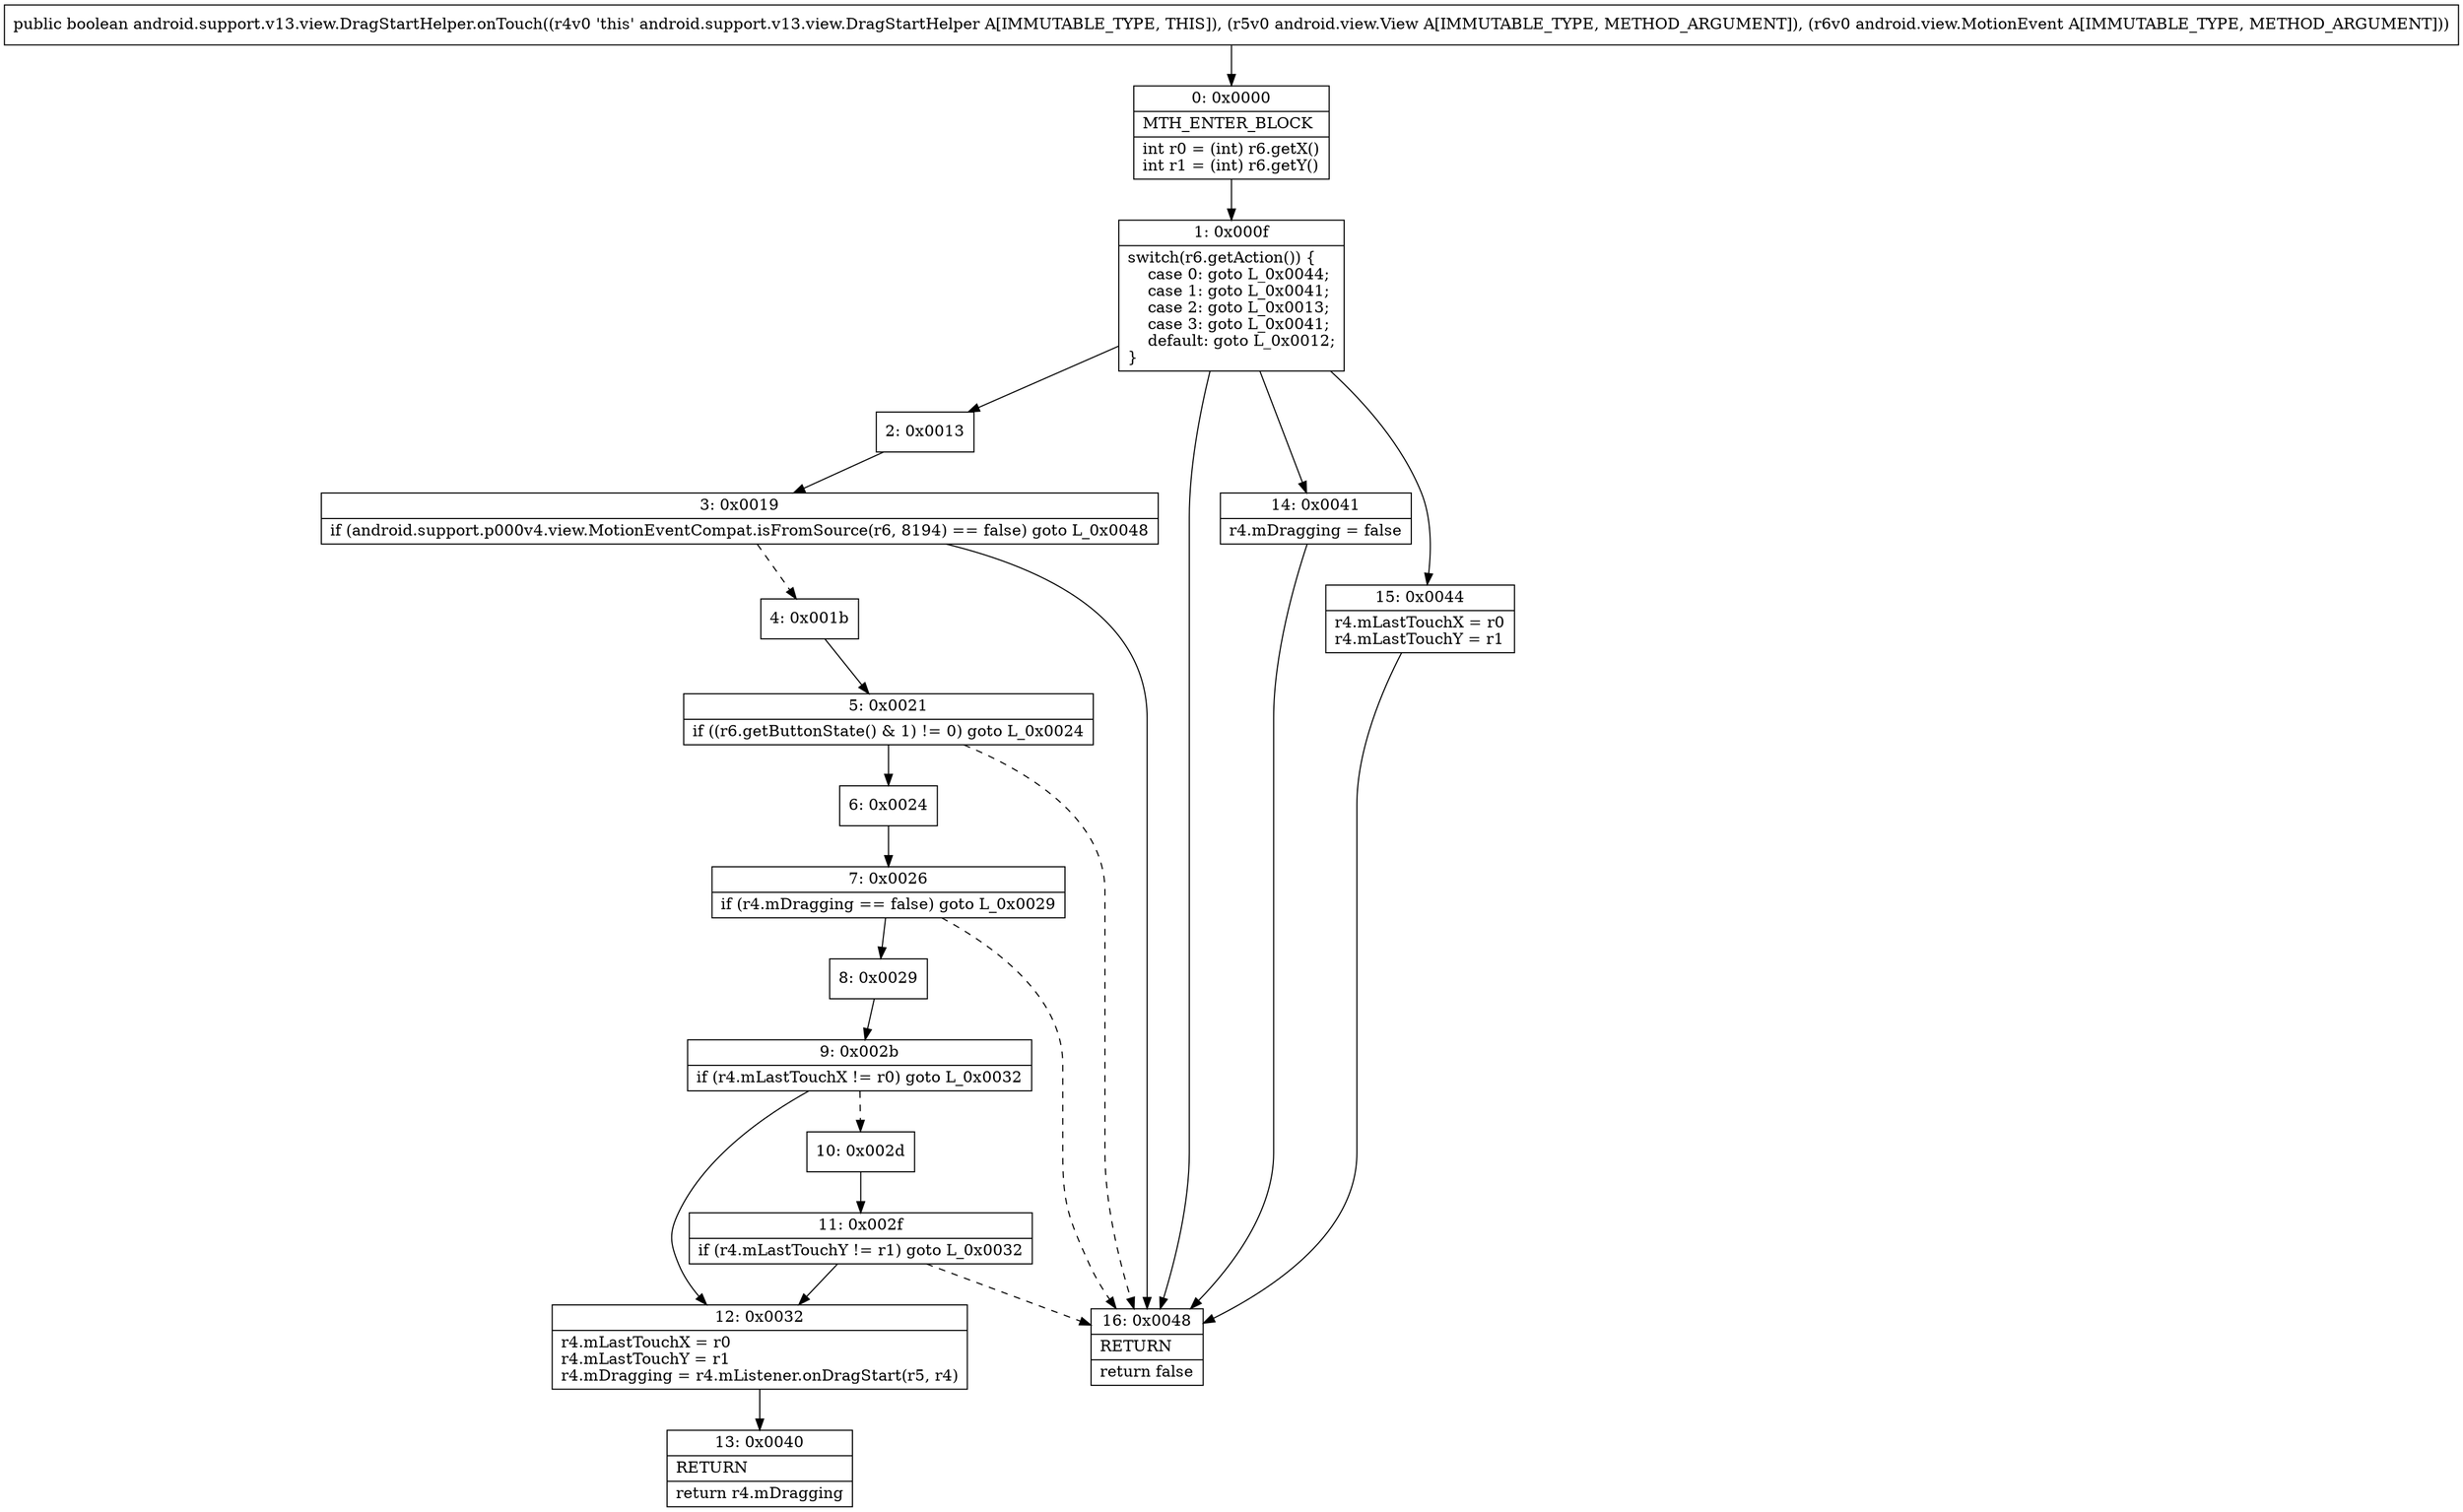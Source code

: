 digraph "CFG forandroid.support.v13.view.DragStartHelper.onTouch(Landroid\/view\/View;Landroid\/view\/MotionEvent;)Z" {
Node_0 [shape=record,label="{0\:\ 0x0000|MTH_ENTER_BLOCK\l|int r0 = (int) r6.getX()\lint r1 = (int) r6.getY()\l}"];
Node_1 [shape=record,label="{1\:\ 0x000f|switch(r6.getAction()) \{\l    case 0: goto L_0x0044;\l    case 1: goto L_0x0041;\l    case 2: goto L_0x0013;\l    case 3: goto L_0x0041;\l    default: goto L_0x0012;\l\}\l}"];
Node_2 [shape=record,label="{2\:\ 0x0013}"];
Node_3 [shape=record,label="{3\:\ 0x0019|if (android.support.p000v4.view.MotionEventCompat.isFromSource(r6, 8194) == false) goto L_0x0048\l}"];
Node_4 [shape=record,label="{4\:\ 0x001b}"];
Node_5 [shape=record,label="{5\:\ 0x0021|if ((r6.getButtonState() & 1) != 0) goto L_0x0024\l}"];
Node_6 [shape=record,label="{6\:\ 0x0024}"];
Node_7 [shape=record,label="{7\:\ 0x0026|if (r4.mDragging == false) goto L_0x0029\l}"];
Node_8 [shape=record,label="{8\:\ 0x0029}"];
Node_9 [shape=record,label="{9\:\ 0x002b|if (r4.mLastTouchX != r0) goto L_0x0032\l}"];
Node_10 [shape=record,label="{10\:\ 0x002d}"];
Node_11 [shape=record,label="{11\:\ 0x002f|if (r4.mLastTouchY != r1) goto L_0x0032\l}"];
Node_12 [shape=record,label="{12\:\ 0x0032|r4.mLastTouchX = r0\lr4.mLastTouchY = r1\lr4.mDragging = r4.mListener.onDragStart(r5, r4)\l}"];
Node_13 [shape=record,label="{13\:\ 0x0040|RETURN\l|return r4.mDragging\l}"];
Node_14 [shape=record,label="{14\:\ 0x0041|r4.mDragging = false\l}"];
Node_15 [shape=record,label="{15\:\ 0x0044|r4.mLastTouchX = r0\lr4.mLastTouchY = r1\l}"];
Node_16 [shape=record,label="{16\:\ 0x0048|RETURN\l|return false\l}"];
MethodNode[shape=record,label="{public boolean android.support.v13.view.DragStartHelper.onTouch((r4v0 'this' android.support.v13.view.DragStartHelper A[IMMUTABLE_TYPE, THIS]), (r5v0 android.view.View A[IMMUTABLE_TYPE, METHOD_ARGUMENT]), (r6v0 android.view.MotionEvent A[IMMUTABLE_TYPE, METHOD_ARGUMENT])) }"];
MethodNode -> Node_0;
Node_0 -> Node_1;
Node_1 -> Node_2;
Node_1 -> Node_14;
Node_1 -> Node_15;
Node_1 -> Node_16;
Node_2 -> Node_3;
Node_3 -> Node_4[style=dashed];
Node_3 -> Node_16;
Node_4 -> Node_5;
Node_5 -> Node_6;
Node_5 -> Node_16[style=dashed];
Node_6 -> Node_7;
Node_7 -> Node_8;
Node_7 -> Node_16[style=dashed];
Node_8 -> Node_9;
Node_9 -> Node_10[style=dashed];
Node_9 -> Node_12;
Node_10 -> Node_11;
Node_11 -> Node_12;
Node_11 -> Node_16[style=dashed];
Node_12 -> Node_13;
Node_14 -> Node_16;
Node_15 -> Node_16;
}

